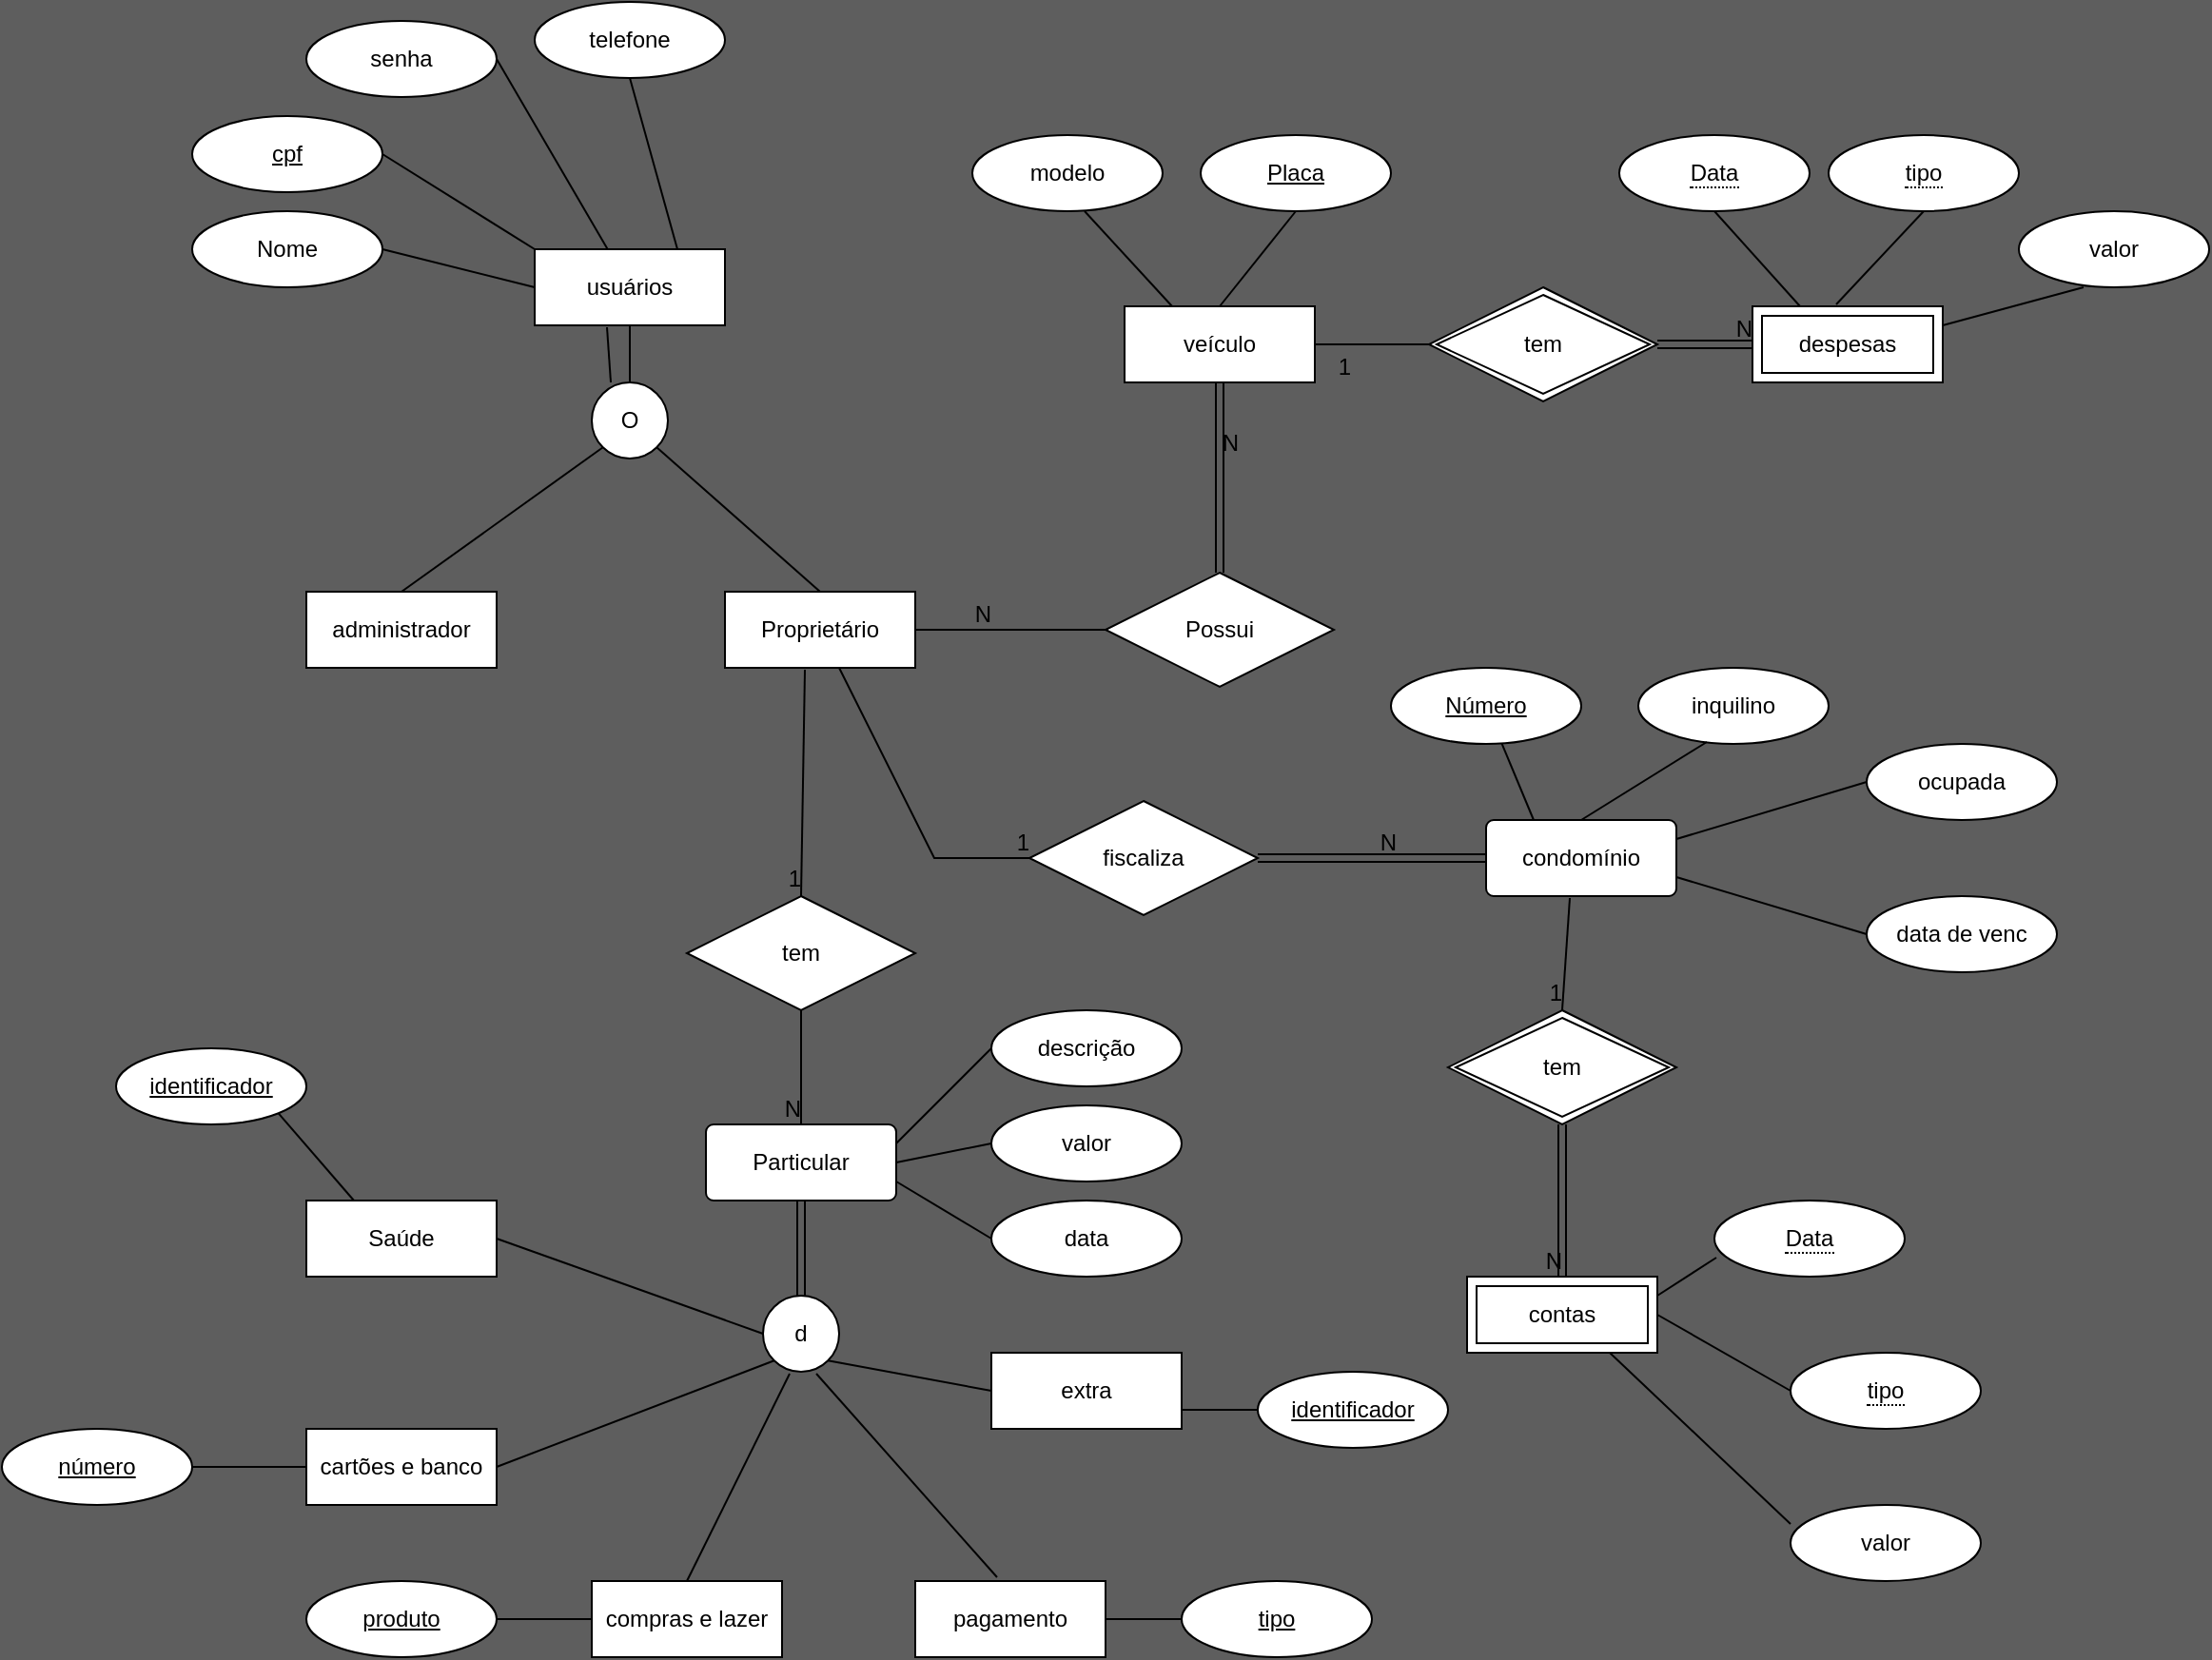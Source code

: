 <mxfile version="13.8.1" type="github">
  <diagram id="LbX8qGbdodIi82UEs2iO" name="Page-1">
    <mxGraphModel dx="868" dy="482" grid="1" gridSize="10" guides="1" tooltips="1" connect="1" arrows="1" fold="1" page="1" pageScale="1" pageWidth="827" pageHeight="1169" background="#5E5E5E" math="0" shadow="0">
      <root>
        <mxCell id="0" />
        <mxCell id="1" parent="0" />
        <mxCell id="rRCzJtvxpl4aAJUOXlck-1" value="usuários" style="whiteSpace=wrap;html=1;align=center;" parent="1" vertex="1">
          <mxGeometry x="300" y="340" width="100" height="40" as="geometry" />
        </mxCell>
        <mxCell id="rRCzJtvxpl4aAJUOXlck-2" value="cpf" style="ellipse;whiteSpace=wrap;html=1;align=center;fontStyle=4;" parent="1" vertex="1">
          <mxGeometry x="120" y="270" width="100" height="40" as="geometry" />
        </mxCell>
        <mxCell id="rRCzJtvxpl4aAJUOXlck-13" value="" style="endArrow=none;html=1;rounded=0;entryX=1;entryY=0.5;entryDx=0;entryDy=0;exitX=0;exitY=0;exitDx=0;exitDy=0;" parent="1" source="rRCzJtvxpl4aAJUOXlck-1" target="rRCzJtvxpl4aAJUOXlck-2" edge="1">
          <mxGeometry relative="1" as="geometry">
            <mxPoint x="300" y="318" as="sourcePoint" />
            <mxPoint x="470" y="290" as="targetPoint" />
          </mxGeometry>
        </mxCell>
        <mxCell id="rRCzJtvxpl4aAJUOXlck-16" value="" style="endArrow=none;html=1;rounded=0;entryX=1;entryY=0.5;entryDx=0;entryDy=0;" parent="1" source="rRCzJtvxpl4aAJUOXlck-1" target="rRCzJtvxpl4aAJUOXlck-18" edge="1">
          <mxGeometry relative="1" as="geometry">
            <mxPoint x="350" y="320" as="sourcePoint" />
            <mxPoint x="410" y="280" as="targetPoint" />
          </mxGeometry>
        </mxCell>
        <mxCell id="rRCzJtvxpl4aAJUOXlck-17" value="Nome" style="ellipse;whiteSpace=wrap;html=1;align=center;" parent="1" vertex="1">
          <mxGeometry x="120" y="320" width="100" height="40" as="geometry" />
        </mxCell>
        <mxCell id="rRCzJtvxpl4aAJUOXlck-18" value="senha" style="ellipse;whiteSpace=wrap;html=1;align=center;" parent="1" vertex="1">
          <mxGeometry x="180" y="220" width="100" height="40" as="geometry" />
        </mxCell>
        <mxCell id="rRCzJtvxpl4aAJUOXlck-20" value="" style="endArrow=none;html=1;rounded=0;exitX=1;exitY=0.5;exitDx=0;exitDy=0;entryX=0;entryY=0.5;entryDx=0;entryDy=0;" parent="1" source="rRCzJtvxpl4aAJUOXlck-17" target="rRCzJtvxpl4aAJUOXlck-1" edge="1">
          <mxGeometry relative="1" as="geometry">
            <mxPoint x="370" y="490" as="sourcePoint" />
            <mxPoint x="530" y="490" as="targetPoint" />
          </mxGeometry>
        </mxCell>
        <mxCell id="rRCzJtvxpl4aAJUOXlck-21" value="telefone" style="ellipse;whiteSpace=wrap;html=1;align=center;" parent="1" vertex="1">
          <mxGeometry x="300" y="210" width="100" height="40" as="geometry" />
        </mxCell>
        <mxCell id="rRCzJtvxpl4aAJUOXlck-22" value="" style="endArrow=none;html=1;rounded=0;exitX=0.75;exitY=0;exitDx=0;exitDy=0;entryX=0.5;entryY=1;entryDx=0;entryDy=0;" parent="1" source="rRCzJtvxpl4aAJUOXlck-1" target="rRCzJtvxpl4aAJUOXlck-21" edge="1">
          <mxGeometry relative="1" as="geometry">
            <mxPoint x="380" y="500" as="sourcePoint" />
            <mxPoint x="540" y="500" as="targetPoint" />
          </mxGeometry>
        </mxCell>
        <mxCell id="rRCzJtvxpl4aAJUOXlck-23" value="O" style="ellipse;whiteSpace=wrap;html=1;align=center;" parent="1" vertex="1">
          <mxGeometry x="330" y="410" width="40" height="40" as="geometry" />
        </mxCell>
        <mxCell id="rRCzJtvxpl4aAJUOXlck-24" value="" style="endArrow=none;html=1;rounded=0;exitX=0.38;exitY=1.025;exitDx=0;exitDy=0;exitPerimeter=0;entryX=0.25;entryY=0;entryDx=0;entryDy=0;entryPerimeter=0;" parent="1" source="rRCzJtvxpl4aAJUOXlck-1" target="rRCzJtvxpl4aAJUOXlck-23" edge="1">
          <mxGeometry relative="1" as="geometry">
            <mxPoint x="390" y="510" as="sourcePoint" />
            <mxPoint x="550" y="510" as="targetPoint" />
          </mxGeometry>
        </mxCell>
        <mxCell id="rRCzJtvxpl4aAJUOXlck-25" value="" style="endArrow=none;html=1;rounded=0;exitX=0.5;exitY=1;exitDx=0;exitDy=0;entryX=0.5;entryY=0;entryDx=0;entryDy=0;" parent="1" source="rRCzJtvxpl4aAJUOXlck-1" target="rRCzJtvxpl4aAJUOXlck-23" edge="1">
          <mxGeometry relative="1" as="geometry">
            <mxPoint x="400" y="520" as="sourcePoint" />
            <mxPoint x="560" y="520" as="targetPoint" />
          </mxGeometry>
        </mxCell>
        <mxCell id="rRCzJtvxpl4aAJUOXlck-27" value="administrador" style="whiteSpace=wrap;html=1;align=center;" parent="1" vertex="1">
          <mxGeometry x="180" y="520" width="100" height="40" as="geometry" />
        </mxCell>
        <mxCell id="rRCzJtvxpl4aAJUOXlck-28" value="" style="endArrow=none;html=1;rounded=0;exitX=0.5;exitY=0;exitDx=0;exitDy=0;entryX=0;entryY=1;entryDx=0;entryDy=0;" parent="1" source="rRCzJtvxpl4aAJUOXlck-27" target="rRCzJtvxpl4aAJUOXlck-23" edge="1">
          <mxGeometry relative="1" as="geometry">
            <mxPoint x="410" y="530" as="sourcePoint" />
            <mxPoint x="570" y="530" as="targetPoint" />
          </mxGeometry>
        </mxCell>
        <mxCell id="rRCzJtvxpl4aAJUOXlck-29" value="Proprietário" style="whiteSpace=wrap;html=1;align=center;" parent="1" vertex="1">
          <mxGeometry x="400" y="520" width="100" height="40" as="geometry" />
        </mxCell>
        <mxCell id="rRCzJtvxpl4aAJUOXlck-30" value="" style="endArrow=none;html=1;rounded=0;exitX=1;exitY=1;exitDx=0;exitDy=0;entryX=0.5;entryY=0;entryDx=0;entryDy=0;" parent="1" source="rRCzJtvxpl4aAJUOXlck-23" target="rRCzJtvxpl4aAJUOXlck-29" edge="1">
          <mxGeometry relative="1" as="geometry">
            <mxPoint x="420" y="540" as="sourcePoint" />
            <mxPoint x="580" y="540" as="targetPoint" />
          </mxGeometry>
        </mxCell>
        <mxCell id="rRCzJtvxpl4aAJUOXlck-42" value="veículo" style="whiteSpace=wrap;html=1;align=center;" parent="1" vertex="1">
          <mxGeometry x="610" y="370" width="100" height="40" as="geometry" />
        </mxCell>
        <mxCell id="rRCzJtvxpl4aAJUOXlck-45" value="modelo" style="ellipse;whiteSpace=wrap;html=1;align=center;" parent="1" vertex="1">
          <mxGeometry x="530" y="280" width="100" height="40" as="geometry" />
        </mxCell>
        <mxCell id="rRCzJtvxpl4aAJUOXlck-46" value="" style="endArrow=none;html=1;rounded=0;entryX=0.25;entryY=0;entryDx=0;entryDy=0;exitX=0.59;exitY=1;exitDx=0;exitDy=0;exitPerimeter=0;" parent="1" source="rRCzJtvxpl4aAJUOXlck-45" target="rRCzJtvxpl4aAJUOXlck-42" edge="1">
          <mxGeometry relative="1" as="geometry">
            <mxPoint x="598" y="362" as="sourcePoint" />
            <mxPoint x="810" y="340" as="targetPoint" />
          </mxGeometry>
        </mxCell>
        <mxCell id="rRCzJtvxpl4aAJUOXlck-48" value="" style="endArrow=none;html=1;rounded=0;exitX=0.5;exitY=0;exitDx=0;exitDy=0;entryX=0.5;entryY=1;entryDx=0;entryDy=0;" parent="1" source="rRCzJtvxpl4aAJUOXlck-42" target="rRCzJtvxpl4aAJUOXlck-49" edge="1">
          <mxGeometry relative="1" as="geometry">
            <mxPoint x="690" y="410" as="sourcePoint" />
            <mxPoint x="730" y="360" as="targetPoint" />
          </mxGeometry>
        </mxCell>
        <mxCell id="rRCzJtvxpl4aAJUOXlck-49" value="Placa" style="ellipse;whiteSpace=wrap;html=1;align=center;fontStyle=4;" parent="1" vertex="1">
          <mxGeometry x="650" y="280" width="100" height="40" as="geometry" />
        </mxCell>
        <mxCell id="rRCzJtvxpl4aAJUOXlck-50" value="Possui" style="shape=rhombus;perimeter=rhombusPerimeter;whiteSpace=wrap;html=1;align=center;" parent="1" vertex="1">
          <mxGeometry x="600" y="510" width="120" height="60" as="geometry" />
        </mxCell>
        <mxCell id="rRCzJtvxpl4aAJUOXlck-51" value="" style="shape=link;html=1;rounded=0;exitX=0.5;exitY=0;exitDx=0;exitDy=0;entryX=0.5;entryY=1;entryDx=0;entryDy=0;" parent="1" source="rRCzJtvxpl4aAJUOXlck-50" target="rRCzJtvxpl4aAJUOXlck-42" edge="1">
          <mxGeometry relative="1" as="geometry">
            <mxPoint x="670" y="520" as="sourcePoint" />
            <mxPoint x="810" y="490" as="targetPoint" />
          </mxGeometry>
        </mxCell>
        <mxCell id="rRCzJtvxpl4aAJUOXlck-52" value="N" style="resizable=0;html=1;align=right;verticalAlign=bottom;" parent="rRCzJtvxpl4aAJUOXlck-51" connectable="0" vertex="1">
          <mxGeometry x="1" relative="1" as="geometry">
            <mxPoint x="10" y="40" as="offset" />
          </mxGeometry>
        </mxCell>
        <mxCell id="rRCzJtvxpl4aAJUOXlck-56" value="" style="endArrow=none;html=1;rounded=0;entryX=1;entryY=0.5;entryDx=0;entryDy=0;" parent="1" source="rRCzJtvxpl4aAJUOXlck-50" target="rRCzJtvxpl4aAJUOXlck-29" edge="1">
          <mxGeometry relative="1" as="geometry">
            <mxPoint x="450" y="460" as="sourcePoint" />
            <mxPoint x="530" y="620" as="targetPoint" />
          </mxGeometry>
        </mxCell>
        <mxCell id="rRCzJtvxpl4aAJUOXlck-57" value="N" style="resizable=0;html=1;align=right;verticalAlign=bottom;" parent="rRCzJtvxpl4aAJUOXlck-56" connectable="0" vertex="1">
          <mxGeometry x="1" relative="1" as="geometry">
            <mxPoint x="40" as="offset" />
          </mxGeometry>
        </mxCell>
        <mxCell id="rRCzJtvxpl4aAJUOXlck-60" value="tem" style="shape=rhombus;double=1;perimeter=rhombusPerimeter;whiteSpace=wrap;html=1;align=center;" parent="1" vertex="1">
          <mxGeometry x="770" y="360" width="120" height="60" as="geometry" />
        </mxCell>
        <mxCell id="rRCzJtvxpl4aAJUOXlck-62" value="" style="endArrow=none;html=1;rounded=0;exitX=0;exitY=0.5;exitDx=0;exitDy=0;entryX=1;entryY=0.5;entryDx=0;entryDy=0;" parent="1" source="rRCzJtvxpl4aAJUOXlck-60" target="rRCzJtvxpl4aAJUOXlck-42" edge="1">
          <mxGeometry relative="1" as="geometry">
            <mxPoint x="810" y="395" as="sourcePoint" />
            <mxPoint x="740" y="385" as="targetPoint" />
          </mxGeometry>
        </mxCell>
        <mxCell id="rRCzJtvxpl4aAJUOXlck-63" value="1" style="resizable=0;html=1;align=right;verticalAlign=bottom;" parent="rRCzJtvxpl4aAJUOXlck-62" connectable="0" vertex="1">
          <mxGeometry x="1" relative="1" as="geometry">
            <mxPoint x="19.88" y="20.01" as="offset" />
          </mxGeometry>
        </mxCell>
        <mxCell id="rRCzJtvxpl4aAJUOXlck-64" value="" style="shape=link;html=1;rounded=0;exitX=1;exitY=0.5;exitDx=0;exitDy=0;entryX=0;entryY=0.5;entryDx=0;entryDy=0;" parent="1" source="rRCzJtvxpl4aAJUOXlck-60" target="rRCzJtvxpl4aAJUOXlck-67" edge="1">
          <mxGeometry relative="1" as="geometry">
            <mxPoint x="840" y="460" as="sourcePoint" />
            <mxPoint x="1080" y="380" as="targetPoint" />
          </mxGeometry>
        </mxCell>
        <mxCell id="rRCzJtvxpl4aAJUOXlck-65" value="N" style="resizable=0;html=1;align=right;verticalAlign=bottom;" parent="rRCzJtvxpl4aAJUOXlck-64" connectable="0" vertex="1">
          <mxGeometry x="1" relative="1" as="geometry" />
        </mxCell>
        <mxCell id="rRCzJtvxpl4aAJUOXlck-67" value="despesas" style="shape=ext;margin=3;double=1;whiteSpace=wrap;html=1;align=center;" parent="1" vertex="1">
          <mxGeometry x="940" y="370" width="100" height="40" as="geometry" />
        </mxCell>
        <mxCell id="rRCzJtvxpl4aAJUOXlck-73" value="&lt;span style=&quot;border-bottom: 1px dotted&quot;&gt;Data&lt;/span&gt;" style="ellipse;whiteSpace=wrap;html=1;align=center;" parent="1" vertex="1">
          <mxGeometry x="870" y="280" width="100" height="40" as="geometry" />
        </mxCell>
        <mxCell id="rRCzJtvxpl4aAJUOXlck-75" value="&lt;span style=&quot;border-bottom: 1px dotted&quot;&gt;tipo&lt;/span&gt;" style="ellipse;whiteSpace=wrap;html=1;align=center;" parent="1" vertex="1">
          <mxGeometry x="980" y="280" width="100" height="40" as="geometry" />
        </mxCell>
        <mxCell id="rRCzJtvxpl4aAJUOXlck-76" value="" style="endArrow=none;html=1;rounded=0;exitX=0.5;exitY=1;exitDx=0;exitDy=0;entryX=0.25;entryY=0;entryDx=0;entryDy=0;" parent="1" source="rRCzJtvxpl4aAJUOXlck-73" target="rRCzJtvxpl4aAJUOXlck-67" edge="1">
          <mxGeometry relative="1" as="geometry">
            <mxPoint x="640" y="460" as="sourcePoint" />
            <mxPoint x="800" y="460" as="targetPoint" />
          </mxGeometry>
        </mxCell>
        <mxCell id="rRCzJtvxpl4aAJUOXlck-77" value="" style="endArrow=none;html=1;rounded=0;entryX=0.5;entryY=1;entryDx=0;entryDy=0;exitX=0.44;exitY=-0.025;exitDx=0;exitDy=0;exitPerimeter=0;" parent="1" source="rRCzJtvxpl4aAJUOXlck-67" target="rRCzJtvxpl4aAJUOXlck-75" edge="1">
          <mxGeometry relative="1" as="geometry">
            <mxPoint x="960" y="330" as="sourcePoint" />
            <mxPoint x="1120" y="330" as="targetPoint" />
          </mxGeometry>
        </mxCell>
        <mxCell id="rRCzJtvxpl4aAJUOXlck-79" value="valor" style="ellipse;whiteSpace=wrap;html=1;align=center;" parent="1" vertex="1">
          <mxGeometry x="1080" y="320" width="100" height="40" as="geometry" />
        </mxCell>
        <mxCell id="rRCzJtvxpl4aAJUOXlck-80" value="" style="endArrow=none;html=1;rounded=0;entryX=0.34;entryY=1;entryDx=0;entryDy=0;entryPerimeter=0;exitX=1;exitY=0.25;exitDx=0;exitDy=0;" parent="1" source="rRCzJtvxpl4aAJUOXlck-67" target="rRCzJtvxpl4aAJUOXlck-79" edge="1">
          <mxGeometry relative="1" as="geometry">
            <mxPoint x="790" y="460" as="sourcePoint" />
            <mxPoint x="950" y="460" as="targetPoint" />
          </mxGeometry>
        </mxCell>
        <mxCell id="6qefKc0W0BFcvtpMO_tD-1" value="fiscaliza" style="shape=rhombus;perimeter=rhombusPerimeter;whiteSpace=wrap;html=1;align=center;" vertex="1" parent="1">
          <mxGeometry x="560" y="630" width="120" height="60" as="geometry" />
        </mxCell>
        <mxCell id="6qefKc0W0BFcvtpMO_tD-3" value="condomínio" style="rounded=1;arcSize=10;whiteSpace=wrap;html=1;align=center;" vertex="1" parent="1">
          <mxGeometry x="800" y="640" width="100" height="40" as="geometry" />
        </mxCell>
        <mxCell id="6qefKc0W0BFcvtpMO_tD-4" value="" style="endArrow=none;html=1;rounded=0;entryX=0;entryY=0.5;entryDx=0;entryDy=0;" edge="1" parent="1" source="rRCzJtvxpl4aAJUOXlck-29" target="6qefKc0W0BFcvtpMO_tD-1">
          <mxGeometry relative="1" as="geometry">
            <mxPoint x="460" y="750" as="sourcePoint" />
            <mxPoint x="620" y="750" as="targetPoint" />
            <Array as="points">
              <mxPoint x="510" y="660" />
            </Array>
          </mxGeometry>
        </mxCell>
        <mxCell id="6qefKc0W0BFcvtpMO_tD-5" value="1" style="resizable=0;html=1;align=right;verticalAlign=bottom;" connectable="0" vertex="1" parent="6qefKc0W0BFcvtpMO_tD-4">
          <mxGeometry x="1" relative="1" as="geometry" />
        </mxCell>
        <mxCell id="6qefKc0W0BFcvtpMO_tD-6" value="" style="shape=link;html=1;rounded=0;entryX=0;entryY=0.5;entryDx=0;entryDy=0;" edge="1" parent="1" source="6qefKc0W0BFcvtpMO_tD-1" target="6qefKc0W0BFcvtpMO_tD-3">
          <mxGeometry relative="1" as="geometry">
            <mxPoint x="460" y="550" as="sourcePoint" />
            <mxPoint x="620" y="550" as="targetPoint" />
          </mxGeometry>
        </mxCell>
        <mxCell id="6qefKc0W0BFcvtpMO_tD-7" value="N" style="resizable=0;html=1;align=right;verticalAlign=bottom;" connectable="0" vertex="1" parent="6qefKc0W0BFcvtpMO_tD-6">
          <mxGeometry x="1" relative="1" as="geometry">
            <mxPoint x="-47" as="offset" />
          </mxGeometry>
        </mxCell>
        <mxCell id="6qefKc0W0BFcvtpMO_tD-8" value="Número" style="ellipse;whiteSpace=wrap;html=1;align=center;fontStyle=4;" vertex="1" parent="1">
          <mxGeometry x="750" y="560" width="100" height="40" as="geometry" />
        </mxCell>
        <mxCell id="6qefKc0W0BFcvtpMO_tD-9" value="" style="endArrow=none;html=1;rounded=0;exitX=0.25;exitY=0;exitDx=0;exitDy=0;" edge="1" parent="1" source="6qefKc0W0BFcvtpMO_tD-3" target="6qefKc0W0BFcvtpMO_tD-8">
          <mxGeometry relative="1" as="geometry">
            <mxPoint x="550" y="550" as="sourcePoint" />
            <mxPoint x="710" y="550" as="targetPoint" />
          </mxGeometry>
        </mxCell>
        <mxCell id="6qefKc0W0BFcvtpMO_tD-10" value="inquilino" style="ellipse;whiteSpace=wrap;html=1;align=center;" vertex="1" parent="1">
          <mxGeometry x="880" y="560" width="100" height="40" as="geometry" />
        </mxCell>
        <mxCell id="6qefKc0W0BFcvtpMO_tD-11" value="" style="endArrow=none;html=1;rounded=0;entryX=0.36;entryY=0.975;entryDx=0;entryDy=0;entryPerimeter=0;exitX=0.5;exitY=0;exitDx=0;exitDy=0;" edge="1" parent="1" source="6qefKc0W0BFcvtpMO_tD-3" target="6qefKc0W0BFcvtpMO_tD-10">
          <mxGeometry relative="1" as="geometry">
            <mxPoint x="550" y="550" as="sourcePoint" />
            <mxPoint x="710" y="550" as="targetPoint" />
          </mxGeometry>
        </mxCell>
        <mxCell id="6qefKc0W0BFcvtpMO_tD-12" value="ocupada" style="ellipse;whiteSpace=wrap;html=1;align=center;" vertex="1" parent="1">
          <mxGeometry x="1000" y="600" width="100" height="40" as="geometry" />
        </mxCell>
        <mxCell id="6qefKc0W0BFcvtpMO_tD-13" value="" style="endArrow=none;html=1;rounded=0;entryX=0;entryY=0.5;entryDx=0;entryDy=0;exitX=1;exitY=0.25;exitDx=0;exitDy=0;" edge="1" parent="1" source="6qefKc0W0BFcvtpMO_tD-3" target="6qefKc0W0BFcvtpMO_tD-12">
          <mxGeometry relative="1" as="geometry">
            <mxPoint x="830" y="650" as="sourcePoint" />
            <mxPoint x="990" y="650" as="targetPoint" />
          </mxGeometry>
        </mxCell>
        <mxCell id="6qefKc0W0BFcvtpMO_tD-14" value="data de venc" style="ellipse;whiteSpace=wrap;html=1;align=center;" vertex="1" parent="1">
          <mxGeometry x="1000" y="680" width="100" height="40" as="geometry" />
        </mxCell>
        <mxCell id="6qefKc0W0BFcvtpMO_tD-15" value="" style="endArrow=none;html=1;rounded=0;entryX=0;entryY=0.5;entryDx=0;entryDy=0;exitX=1;exitY=0.75;exitDx=0;exitDy=0;" edge="1" parent="1" source="6qefKc0W0BFcvtpMO_tD-3" target="6qefKc0W0BFcvtpMO_tD-14">
          <mxGeometry relative="1" as="geometry">
            <mxPoint x="880" y="650" as="sourcePoint" />
            <mxPoint x="1040" y="650" as="targetPoint" />
          </mxGeometry>
        </mxCell>
        <mxCell id="6qefKc0W0BFcvtpMO_tD-18" value="tem" style="shape=rhombus;double=1;perimeter=rhombusPerimeter;whiteSpace=wrap;html=1;align=center;" vertex="1" parent="1">
          <mxGeometry x="780" y="740" width="120" height="60" as="geometry" />
        </mxCell>
        <mxCell id="6qefKc0W0BFcvtpMO_tD-19" value="" style="endArrow=none;html=1;rounded=0;exitX=0.44;exitY=1.025;exitDx=0;exitDy=0;exitPerimeter=0;entryX=0.5;entryY=0;entryDx=0;entryDy=0;" edge="1" parent="1" source="6qefKc0W0BFcvtpMO_tD-3" target="6qefKc0W0BFcvtpMO_tD-18">
          <mxGeometry relative="1" as="geometry">
            <mxPoint x="630" y="950" as="sourcePoint" />
            <mxPoint x="790" y="950" as="targetPoint" />
          </mxGeometry>
        </mxCell>
        <mxCell id="6qefKc0W0BFcvtpMO_tD-20" value="1" style="resizable=0;html=1;align=right;verticalAlign=bottom;" connectable="0" vertex="1" parent="6qefKc0W0BFcvtpMO_tD-19">
          <mxGeometry x="1" relative="1" as="geometry" />
        </mxCell>
        <mxCell id="6qefKc0W0BFcvtpMO_tD-21" value="contas" style="shape=ext;margin=3;double=1;whiteSpace=wrap;html=1;align=center;" vertex="1" parent="1">
          <mxGeometry x="790" y="880" width="100" height="40" as="geometry" />
        </mxCell>
        <mxCell id="6qefKc0W0BFcvtpMO_tD-22" value="" style="shape=link;html=1;rounded=0;exitX=0.5;exitY=1;exitDx=0;exitDy=0;entryX=0.5;entryY=0;entryDx=0;entryDy=0;" edge="1" parent="1" source="6qefKc0W0BFcvtpMO_tD-18" target="6qefKc0W0BFcvtpMO_tD-21">
          <mxGeometry relative="1" as="geometry">
            <mxPoint x="630" y="850" as="sourcePoint" />
            <mxPoint x="790" y="850" as="targetPoint" />
          </mxGeometry>
        </mxCell>
        <mxCell id="6qefKc0W0BFcvtpMO_tD-23" value="N" style="resizable=0;html=1;align=right;verticalAlign=bottom;" connectable="0" vertex="1" parent="6qefKc0W0BFcvtpMO_tD-22">
          <mxGeometry x="1" relative="1" as="geometry" />
        </mxCell>
        <mxCell id="6qefKc0W0BFcvtpMO_tD-24" value="&lt;span style=&quot;border-bottom: 1px dotted&quot;&gt;Data&lt;/span&gt;" style="ellipse;whiteSpace=wrap;html=1;align=center;" vertex="1" parent="1">
          <mxGeometry x="920" y="840" width="100" height="40" as="geometry" />
        </mxCell>
        <mxCell id="6qefKc0W0BFcvtpMO_tD-25" value="&lt;span style=&quot;border-bottom: 1px dotted&quot;&gt;tipo&lt;/span&gt;" style="ellipse;whiteSpace=wrap;html=1;align=center;" vertex="1" parent="1">
          <mxGeometry x="960" y="920" width="100" height="40" as="geometry" />
        </mxCell>
        <mxCell id="6qefKc0W0BFcvtpMO_tD-26" value="valor" style="ellipse;whiteSpace=wrap;html=1;align=center;" vertex="1" parent="1">
          <mxGeometry x="960" y="1000" width="100" height="40" as="geometry" />
        </mxCell>
        <mxCell id="6qefKc0W0BFcvtpMO_tD-27" value="" style="endArrow=none;html=1;rounded=0;entryX=0.01;entryY=0.75;entryDx=0;entryDy=0;entryPerimeter=0;exitX=1;exitY=0.25;exitDx=0;exitDy=0;" edge="1" parent="1" source="6qefKc0W0BFcvtpMO_tD-21" target="6qefKc0W0BFcvtpMO_tD-24">
          <mxGeometry relative="1" as="geometry">
            <mxPoint x="740" y="900" as="sourcePoint" />
            <mxPoint x="900" y="900" as="targetPoint" />
          </mxGeometry>
        </mxCell>
        <mxCell id="6qefKc0W0BFcvtpMO_tD-29" value="" style="endArrow=none;html=1;rounded=0;entryX=0;entryY=0.5;entryDx=0;entryDy=0;exitX=1;exitY=0.5;exitDx=0;exitDy=0;" edge="1" parent="1" source="6qefKc0W0BFcvtpMO_tD-21" target="6qefKc0W0BFcvtpMO_tD-25">
          <mxGeometry relative="1" as="geometry">
            <mxPoint x="770" y="970" as="sourcePoint" />
            <mxPoint x="930" y="970" as="targetPoint" />
          </mxGeometry>
        </mxCell>
        <mxCell id="6qefKc0W0BFcvtpMO_tD-30" value="" style="endArrow=none;html=1;rounded=0;entryX=0;entryY=0.25;entryDx=0;entryDy=0;entryPerimeter=0;exitX=0.75;exitY=1;exitDx=0;exitDy=0;" edge="1" parent="1" source="6qefKc0W0BFcvtpMO_tD-21" target="6qefKc0W0BFcvtpMO_tD-26">
          <mxGeometry relative="1" as="geometry">
            <mxPoint x="740" y="830" as="sourcePoint" />
            <mxPoint x="900" y="830" as="targetPoint" />
          </mxGeometry>
        </mxCell>
        <mxCell id="6qefKc0W0BFcvtpMO_tD-33" value="" style="endArrow=none;html=1;rounded=0;exitX=0.42;exitY=1.025;exitDx=0;exitDy=0;exitPerimeter=0;entryX=0.5;entryY=0;entryDx=0;entryDy=0;" edge="1" parent="1" source="rRCzJtvxpl4aAJUOXlck-29" target="6qefKc0W0BFcvtpMO_tD-41">
          <mxGeometry relative="1" as="geometry">
            <mxPoint x="500" y="730" as="sourcePoint" />
            <mxPoint x="440" y="700" as="targetPoint" />
          </mxGeometry>
        </mxCell>
        <mxCell id="6qefKc0W0BFcvtpMO_tD-34" value="1" style="resizable=0;html=1;align=right;verticalAlign=bottom;" connectable="0" vertex="1" parent="6qefKc0W0BFcvtpMO_tD-33">
          <mxGeometry x="1" relative="1" as="geometry" />
        </mxCell>
        <mxCell id="6qefKc0W0BFcvtpMO_tD-41" value="tem" style="shape=rhombus;perimeter=rhombusPerimeter;whiteSpace=wrap;html=1;align=center;" vertex="1" parent="1">
          <mxGeometry x="380" y="680" width="120" height="60" as="geometry" />
        </mxCell>
        <mxCell id="6qefKc0W0BFcvtpMO_tD-42" value="Particular" style="rounded=1;arcSize=10;whiteSpace=wrap;html=1;align=center;" vertex="1" parent="1">
          <mxGeometry x="390" y="800" width="100" height="40" as="geometry" />
        </mxCell>
        <mxCell id="6qefKc0W0BFcvtpMO_tD-47" value="" style="endArrow=none;html=1;rounded=0;exitX=0.5;exitY=1;exitDx=0;exitDy=0;entryX=0.5;entryY=0;entryDx=0;entryDy=0;" edge="1" parent="1" source="6qefKc0W0BFcvtpMO_tD-41" target="6qefKc0W0BFcvtpMO_tD-42">
          <mxGeometry relative="1" as="geometry">
            <mxPoint x="500" y="830" as="sourcePoint" />
            <mxPoint x="660" y="830" as="targetPoint" />
          </mxGeometry>
        </mxCell>
        <mxCell id="6qefKc0W0BFcvtpMO_tD-48" value="N" style="resizable=0;html=1;align=right;verticalAlign=bottom;" connectable="0" vertex="1" parent="6qefKc0W0BFcvtpMO_tD-47">
          <mxGeometry x="1" relative="1" as="geometry" />
        </mxCell>
        <mxCell id="6qefKc0W0BFcvtpMO_tD-50" value="d" style="ellipse;whiteSpace=wrap;html=1;align=center;" vertex="1" parent="1">
          <mxGeometry x="420" y="890" width="40" height="40" as="geometry" />
        </mxCell>
        <mxCell id="6qefKc0W0BFcvtpMO_tD-51" value="" style="shape=link;html=1;rounded=0;entryX=0.5;entryY=0;entryDx=0;entryDy=0;exitX=0.5;exitY=1;exitDx=0;exitDy=0;" edge="1" parent="1" source="6qefKc0W0BFcvtpMO_tD-42" target="6qefKc0W0BFcvtpMO_tD-50">
          <mxGeometry relative="1" as="geometry">
            <mxPoint x="440" y="870" as="sourcePoint" />
            <mxPoint x="660" y="1030" as="targetPoint" />
          </mxGeometry>
        </mxCell>
        <mxCell id="6qefKc0W0BFcvtpMO_tD-55" value="Saúde" style="whiteSpace=wrap;html=1;align=center;" vertex="1" parent="1">
          <mxGeometry x="180" y="840" width="100" height="40" as="geometry" />
        </mxCell>
        <mxCell id="6qefKc0W0BFcvtpMO_tD-56" value="cartões e banco" style="whiteSpace=wrap;html=1;align=center;" vertex="1" parent="1">
          <mxGeometry x="180" y="960" width="100" height="40" as="geometry" />
        </mxCell>
        <mxCell id="6qefKc0W0BFcvtpMO_tD-57" value="compras e lazer" style="whiteSpace=wrap;html=1;align=center;" vertex="1" parent="1">
          <mxGeometry x="330" y="1040" width="100" height="40" as="geometry" />
        </mxCell>
        <mxCell id="6qefKc0W0BFcvtpMO_tD-58" value="pagamento" style="whiteSpace=wrap;html=1;align=center;" vertex="1" parent="1">
          <mxGeometry x="500" y="1040" width="100" height="40" as="geometry" />
        </mxCell>
        <mxCell id="6qefKc0W0BFcvtpMO_tD-59" value="extra" style="whiteSpace=wrap;html=1;align=center;" vertex="1" parent="1">
          <mxGeometry x="540" y="920" width="100" height="40" as="geometry" />
        </mxCell>
        <mxCell id="6qefKc0W0BFcvtpMO_tD-60" value="" style="endArrow=none;html=1;rounded=0;exitX=0;exitY=0.5;exitDx=0;exitDy=0;entryX=1;entryY=0.5;entryDx=0;entryDy=0;" edge="1" parent="1" source="6qefKc0W0BFcvtpMO_tD-50" target="6qefKc0W0BFcvtpMO_tD-55">
          <mxGeometry relative="1" as="geometry">
            <mxPoint x="530" y="930" as="sourcePoint" />
            <mxPoint x="690" y="930" as="targetPoint" />
          </mxGeometry>
        </mxCell>
        <mxCell id="6qefKc0W0BFcvtpMO_tD-61" value="" style="endArrow=none;html=1;rounded=0;exitX=0;exitY=1;exitDx=0;exitDy=0;entryX=1;entryY=0.5;entryDx=0;entryDy=0;" edge="1" parent="1" source="6qefKc0W0BFcvtpMO_tD-50" target="6qefKc0W0BFcvtpMO_tD-56">
          <mxGeometry relative="1" as="geometry">
            <mxPoint x="430" y="910" as="sourcePoint" />
            <mxPoint x="290" y="870" as="targetPoint" />
          </mxGeometry>
        </mxCell>
        <mxCell id="6qefKc0W0BFcvtpMO_tD-62" value="" style="endArrow=none;html=1;rounded=0;entryX=0.5;entryY=0;entryDx=0;entryDy=0;exitX=0.35;exitY=1.025;exitDx=0;exitDy=0;exitPerimeter=0;" edge="1" parent="1" source="6qefKc0W0BFcvtpMO_tD-50" target="6qefKc0W0BFcvtpMO_tD-57">
          <mxGeometry relative="1" as="geometry">
            <mxPoint x="440" y="920" as="sourcePoint" />
            <mxPoint x="300" y="880" as="targetPoint" />
          </mxGeometry>
        </mxCell>
        <mxCell id="6qefKc0W0BFcvtpMO_tD-63" value="" style="endArrow=none;html=1;rounded=0;exitX=0.43;exitY=-0.05;exitDx=0;exitDy=0;entryX=0.7;entryY=1.025;entryDx=0;entryDy=0;exitPerimeter=0;entryPerimeter=0;" edge="1" parent="1" source="6qefKc0W0BFcvtpMO_tD-58" target="6qefKc0W0BFcvtpMO_tD-50">
          <mxGeometry relative="1" as="geometry">
            <mxPoint x="450" y="930" as="sourcePoint" />
            <mxPoint x="310" y="890" as="targetPoint" />
          </mxGeometry>
        </mxCell>
        <mxCell id="6qefKc0W0BFcvtpMO_tD-64" value="" style="endArrow=none;html=1;rounded=0;exitX=0;exitY=0.5;exitDx=0;exitDy=0;entryX=1;entryY=1;entryDx=0;entryDy=0;" edge="1" parent="1" source="6qefKc0W0BFcvtpMO_tD-59" target="6qefKc0W0BFcvtpMO_tD-50">
          <mxGeometry relative="1" as="geometry">
            <mxPoint x="460" y="940" as="sourcePoint" />
            <mxPoint x="320" y="900" as="targetPoint" />
          </mxGeometry>
        </mxCell>
        <mxCell id="6qefKc0W0BFcvtpMO_tD-65" style="edgeStyle=orthogonalEdgeStyle;rounded=0;orthogonalLoop=1;jettySize=auto;html=1;exitX=0.5;exitY=1;exitDx=0;exitDy=0;" edge="1" parent="1" source="6qefKc0W0BFcvtpMO_tD-59" target="6qefKc0W0BFcvtpMO_tD-59">
          <mxGeometry relative="1" as="geometry" />
        </mxCell>
        <mxCell id="6qefKc0W0BFcvtpMO_tD-66" value="identificador" style="ellipse;whiteSpace=wrap;html=1;align=center;fontStyle=4;" vertex="1" parent="1">
          <mxGeometry x="80" y="760" width="100" height="40" as="geometry" />
        </mxCell>
        <mxCell id="6qefKc0W0BFcvtpMO_tD-67" value="" style="endArrow=none;html=1;rounded=0;exitX=1;exitY=1;exitDx=0;exitDy=0;entryX=0.25;entryY=0;entryDx=0;entryDy=0;" edge="1" parent="1" source="6qefKc0W0BFcvtpMO_tD-66" target="6qefKc0W0BFcvtpMO_tD-55">
          <mxGeometry relative="1" as="geometry">
            <mxPoint x="70" y="899.5" as="sourcePoint" />
            <mxPoint x="230" y="899.5" as="targetPoint" />
          </mxGeometry>
        </mxCell>
        <mxCell id="6qefKc0W0BFcvtpMO_tD-69" value="valor&lt;span style=&quot;color: rgba(0 , 0 , 0 , 0) ; font-family: monospace ; font-size: 0px&quot;&gt;%3CmxGraphModel%3E%3Croot%3E%3CmxCell%20id%3D%220%22%2F%3E%3CmxCell%20id%3D%221%22%20parent%3D%220%22%2F%3E%3CmxCell%20id%3D%222%22%20value%3D%22%22%20style%3D%22endArrow%3Dnone%3Bhtml%3D1%3Brounded%3D0%3B%22%20edge%3D%221%22%20parent%3D%221%22%3E%3CmxGeometry%20relative%3D%221%22%20as%3D%22geometry%22%3E%3CmxPoint%20x%3D%2270%22%20y%3D%22899.5%22%20as%3D%22sourcePoint%22%2F%3E%3CmxPoint%20x%3D%22230%22%20y%3D%22899.5%22%20as%3D%22targetPoint%22%2F%3E%3C%2FmxGeometry%3E%3C%2FmxCell%3E%3C%2Froot%3E%3C%2FmxGraphModel%3E&lt;/span&gt;" style="ellipse;whiteSpace=wrap;html=1;align=center;" vertex="1" parent="1">
          <mxGeometry x="540" y="790" width="100" height="40" as="geometry" />
        </mxCell>
        <mxCell id="6qefKc0W0BFcvtpMO_tD-70" value="" style="endArrow=none;html=1;rounded=0;entryX=0;entryY=0.5;entryDx=0;entryDy=0;exitX=1;exitY=0.5;exitDx=0;exitDy=0;" edge="1" parent="1" source="6qefKc0W0BFcvtpMO_tD-42" target="6qefKc0W0BFcvtpMO_tD-69">
          <mxGeometry relative="1" as="geometry">
            <mxPoint x="90" y="919.5" as="sourcePoint" />
            <mxPoint x="250" y="919.5" as="targetPoint" />
          </mxGeometry>
        </mxCell>
        <mxCell id="6qefKc0W0BFcvtpMO_tD-71" value="número" style="ellipse;whiteSpace=wrap;html=1;align=center;fontStyle=4;" vertex="1" parent="1">
          <mxGeometry x="20" y="960" width="100" height="40" as="geometry" />
        </mxCell>
        <mxCell id="6qefKc0W0BFcvtpMO_tD-72" value="" style="endArrow=none;html=1;rounded=0;exitX=1;exitY=0.5;exitDx=0;exitDy=0;entryX=0;entryY=0.5;entryDx=0;entryDy=0;" edge="1" parent="1" source="6qefKc0W0BFcvtpMO_tD-71" target="6qefKc0W0BFcvtpMO_tD-56">
          <mxGeometry relative="1" as="geometry">
            <mxPoint x="280" y="930" as="sourcePoint" />
            <mxPoint x="440" y="930" as="targetPoint" />
          </mxGeometry>
        </mxCell>
        <mxCell id="6qefKc0W0BFcvtpMO_tD-73" value="data" style="ellipse;whiteSpace=wrap;html=1;align=center;" vertex="1" parent="1">
          <mxGeometry x="540" y="840" width="100" height="40" as="geometry" />
        </mxCell>
        <mxCell id="6qefKc0W0BFcvtpMO_tD-74" value="" style="endArrow=none;html=1;rounded=0;exitX=1;exitY=0.75;exitDx=0;exitDy=0;entryX=0;entryY=0.5;entryDx=0;entryDy=0;" edge="1" parent="1" source="6qefKc0W0BFcvtpMO_tD-42" target="6qefKc0W0BFcvtpMO_tD-73">
          <mxGeometry relative="1" as="geometry">
            <mxPoint x="410" y="930" as="sourcePoint" />
            <mxPoint x="570" y="930" as="targetPoint" />
          </mxGeometry>
        </mxCell>
        <mxCell id="6qefKc0W0BFcvtpMO_tD-75" value="descrição" style="ellipse;whiteSpace=wrap;html=1;align=center;" vertex="1" parent="1">
          <mxGeometry x="540" y="740" width="100" height="40" as="geometry" />
        </mxCell>
        <mxCell id="6qefKc0W0BFcvtpMO_tD-76" value="" style="endArrow=none;html=1;rounded=0;exitX=0;exitY=0.5;exitDx=0;exitDy=0;entryX=1;entryY=0.25;entryDx=0;entryDy=0;" edge="1" parent="1" source="6qefKc0W0BFcvtpMO_tD-75" target="6qefKc0W0BFcvtpMO_tD-42">
          <mxGeometry relative="1" as="geometry">
            <mxPoint x="390" y="930" as="sourcePoint" />
            <mxPoint x="550" y="930" as="targetPoint" />
          </mxGeometry>
        </mxCell>
        <mxCell id="6qefKc0W0BFcvtpMO_tD-77" value="produto" style="ellipse;whiteSpace=wrap;html=1;align=center;fontStyle=4;" vertex="1" parent="1">
          <mxGeometry x="180" y="1040" width="100" height="40" as="geometry" />
        </mxCell>
        <mxCell id="6qefKc0W0BFcvtpMO_tD-78" value="" style="endArrow=none;html=1;rounded=0;entryX=0;entryY=0.5;entryDx=0;entryDy=0;" edge="1" parent="1" source="6qefKc0W0BFcvtpMO_tD-77" target="6qefKc0W0BFcvtpMO_tD-57">
          <mxGeometry relative="1" as="geometry">
            <mxPoint x="410" y="1030" as="sourcePoint" />
            <mxPoint x="570" y="1030" as="targetPoint" />
          </mxGeometry>
        </mxCell>
        <mxCell id="6qefKc0W0BFcvtpMO_tD-80" value="tipo" style="ellipse;whiteSpace=wrap;html=1;align=center;fontStyle=4;" vertex="1" parent="1">
          <mxGeometry x="640" y="1040" width="100" height="40" as="geometry" />
        </mxCell>
        <mxCell id="6qefKc0W0BFcvtpMO_tD-81" value="" style="endArrow=none;html=1;rounded=0;entryX=0;entryY=0.5;entryDx=0;entryDy=0;exitX=1;exitY=0.5;exitDx=0;exitDy=0;" edge="1" parent="1" source="6qefKc0W0BFcvtpMO_tD-58" target="6qefKc0W0BFcvtpMO_tD-80">
          <mxGeometry relative="1" as="geometry">
            <mxPoint x="600" y="1060" as="sourcePoint" />
            <mxPoint x="340" y="1070" as="targetPoint" />
          </mxGeometry>
        </mxCell>
        <mxCell id="6qefKc0W0BFcvtpMO_tD-84" value="identificador" style="ellipse;whiteSpace=wrap;html=1;align=center;fontStyle=4;" vertex="1" parent="1">
          <mxGeometry x="680" y="930" width="100" height="40" as="geometry" />
        </mxCell>
        <mxCell id="6qefKc0W0BFcvtpMO_tD-85" value="" style="endArrow=none;html=1;rounded=0;entryX=0;entryY=0.5;entryDx=0;entryDy=0;exitX=1;exitY=0.75;exitDx=0;exitDy=0;" edge="1" parent="1" source="6qefKc0W0BFcvtpMO_tD-59" target="6qefKc0W0BFcvtpMO_tD-84">
          <mxGeometry relative="1" as="geometry">
            <mxPoint x="410" y="1030" as="sourcePoint" />
            <mxPoint x="570" y="1030" as="targetPoint" />
          </mxGeometry>
        </mxCell>
      </root>
    </mxGraphModel>
  </diagram>
</mxfile>
